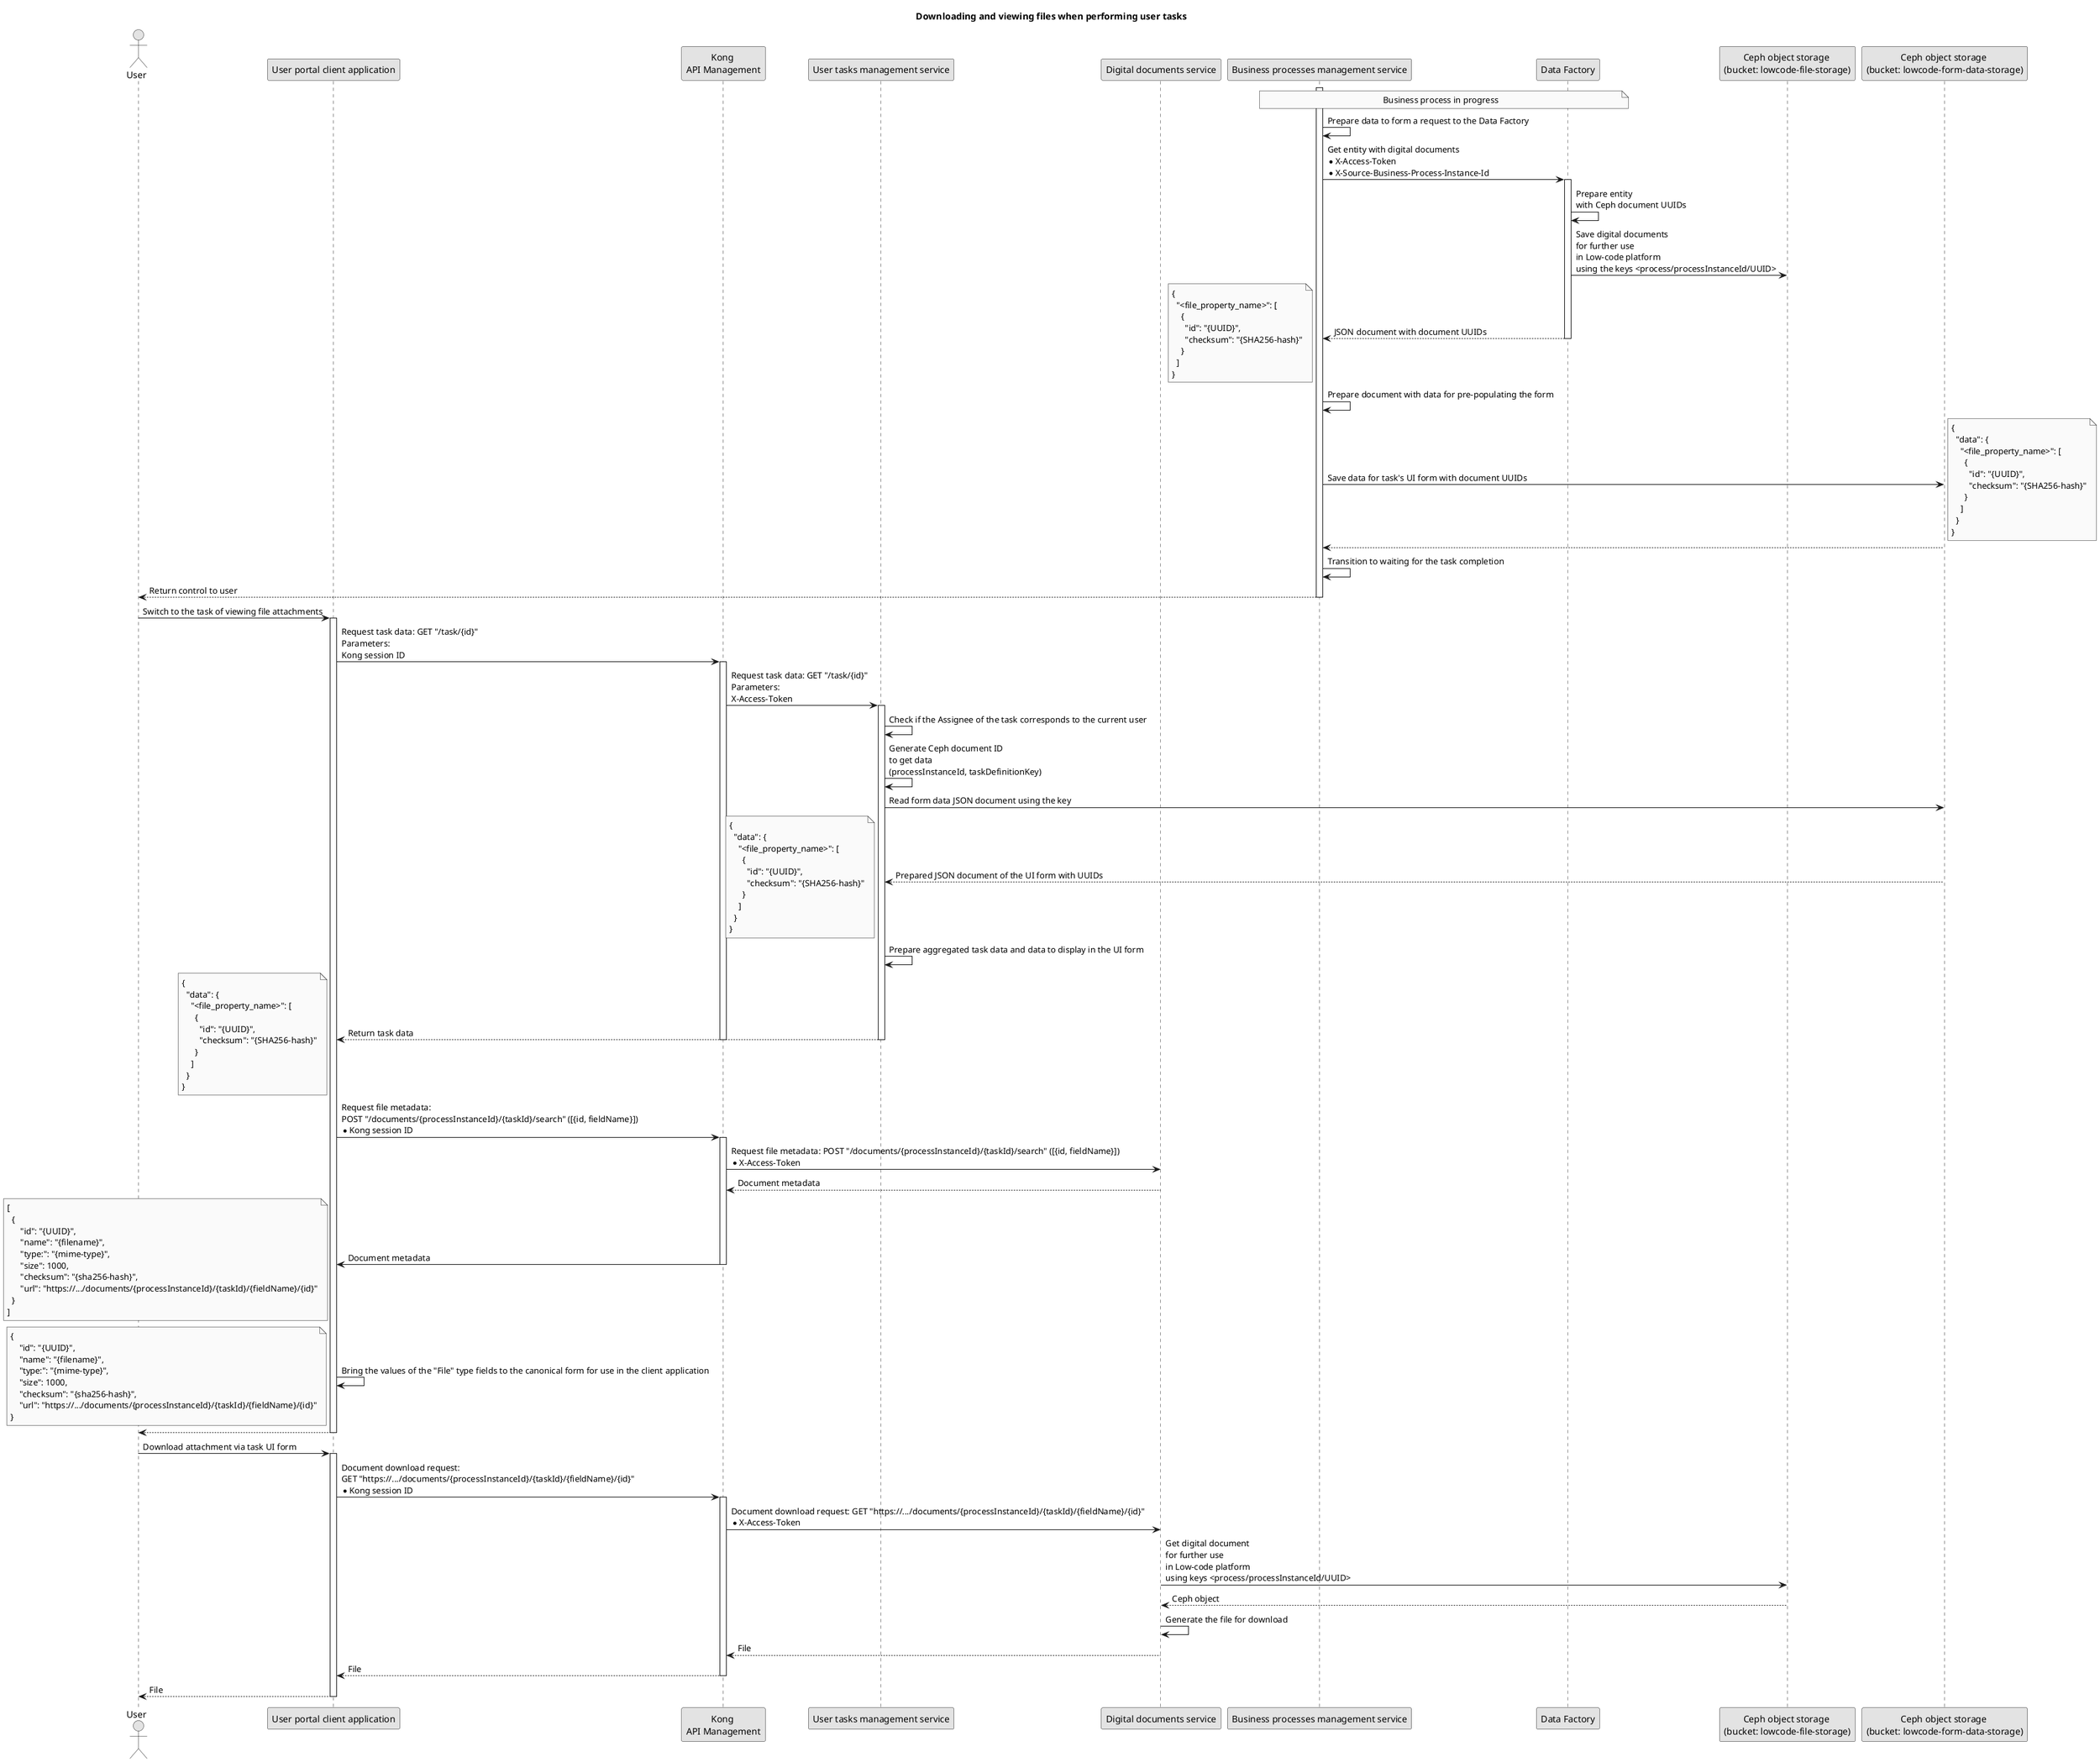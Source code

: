 @startuml
skinparam monochrome true

actor "User" as user
participant "User portal client application" as cabinet
participant "Kong \nAPI Management" as kong
participant "User tasks management service" as user_task_mngmnt
participant "Digital documents service" as digital_documents
participant "Business processes management service" as bpms
participant "Data Factory" as data_factory
participant "Ceph object storage \n(bucket: lowcode-file-storage)" as file_storage_ceph
participant "Ceph object storage \n(bucket: lowcode-form-data-storage)" as form_data_ceph

skinparam responseMessageBelowArrow false
title Downloading and viewing files when performing user tasks

activate bpms
  note over bpms, data_factory: Business process in progress
  bpms -> bpms: Prepare data to form a request to the Data Factory
  bpms -> data_factory: Get entity with digital documents \n* X-Access-Token \n* X-Source-Business-Process-Instance-Id
  activate data_factory
    data_factory -> data_factory: Prepare entity \nwith Ceph document UUIDs
    data_factory -> file_storage_ceph: Save digital documents \nfor further use \nin Low-code platform \nusing the keys <process/processInstanceId/UUID>
  return JSON document with document UUIDs

  note left
    {
      "<file_property_name>": [
        {
          "id": "{UUID}",
          "checksum": "{SHA256-hash}"
        }
      ]
    }
  end note
  bpms -> bpms: Prepare document with data for pre-populating the form

  bpms -> form_data_ceph: Save data for task's UI form with document UUIDs
  note right
    {
      "data": {
        "<file_property_name>": [
          {
            "id": "{UUID}",
            "checksum": "{SHA256-hash}"
          }
        ]
      }
    }
  end note

  form_data_ceph --> bpms
  bpms -> bpms: Transition to waiting for the task completion
  bpms --> user: Return control to user
deactivate bpms

user -> cabinet: Switch to the task of viewing file attachments
activate cabinet
  cabinet -> kong: Request task data: GET "/task/{id}" \nParameters: \nKong session ID
  activate kong
    kong -> user_task_mngmnt: Request task data: GET "/task/{id}" \nParameters: \nX-Access-Token
    activate user_task_mngmnt
      user_task_mngmnt -> user_task_mngmnt: Check if the Assignee of the task corresponds to the current user
      user_task_mngmnt -> user_task_mngmnt: Generate Ceph document ID \nto get data \n(processInstanceId, taskDefinitionKey)
      user_task_mngmnt -> form_data_ceph: Read form data JSON document using the key
      form_data_ceph --> user_task_mngmnt: Prepared JSON document of the UI form with UUIDs
      note left
        {
          "data": {
            "<file_property_name>": [
              {
                "id": "{UUID}",
                "checksum": "{SHA256-hash}"
              }
            ]
          }
        }
      end note

      user_task_mngmnt -> user_task_mngmnt: Prepare aggregated task data and data to display in the UI form
      user_task_mngmnt --> cabinet: Return task data
      note left
        {
          "data": {
            "<file_property_name>": [
              {
                "id": "{UUID}",
                "checksum": "{SHA256-hash}"
              }
            ]
          }
        }
      end note
    deactivate
  deactivate
  cabinet -> kong: Request file metadata: \nPOST "/documents/{processInstanceId}/{taskId}/search" ([{id, fieldName}]) \n* Kong session ID
  activate kong
    kong -> digital_documents: Request file metadata: POST "/documents/{processInstanceId}/{taskId}/search" ([{id, fieldName}]) \n*X-Access-Token
    digital_documents --> kong: Document metadata
    kong -> cabinet: Document metadata
  deactivate kong
  note left
    [
      {
          "id": "{UUID}",
          "name": "{filename}",
          "type:": "{mime-type}",
          "size": 1000,
          "checksum": "{sha256-hash}",
          "url": "https://.../documents/{processInstanceId}/{taskId}/{fieldName}/{id}"
      }
    ]
  end note

  cabinet -> cabinet: Bring the values of the "File" type fields to the canonical form for use in the client application
  note left
      {
          "id": "{UUID}",
          "name": "{filename}",
          "type:": "{mime-type}",
          "size": 1000,
          "checksum": "{sha256-hash}",
          "url": "https://.../documents/{processInstanceId}/{taskId}/{fieldName}/{id}"
      }
  end note
return

user -> cabinet: Download attachment via task UI form
activate cabinet
  cabinet -> kong: Document download request: \nGET "https://.../documents/{processInstanceId}/{taskId}/{fieldName}/{id}" \n* Kong session ID
  activate kong
    kong -> digital_documents: Document download request: GET "https://.../documents/{processInstanceId}/{taskId}/{fieldName}/{id}" \n*X-Access-Token
    digital_documents -> file_storage_ceph: Get digital document \nfor further use \nin Low-code platform \nusing keys <process/processInstanceId/UUID>
    file_storage_ceph --> digital_documents: Ceph object
    digital_documents -> digital_documents: Generate the file for download
    digital_documents --> kong: File
    kong --> cabinet: File
  deactivate kong
  cabinet --> user: File
deactivate cabinet

@enduml